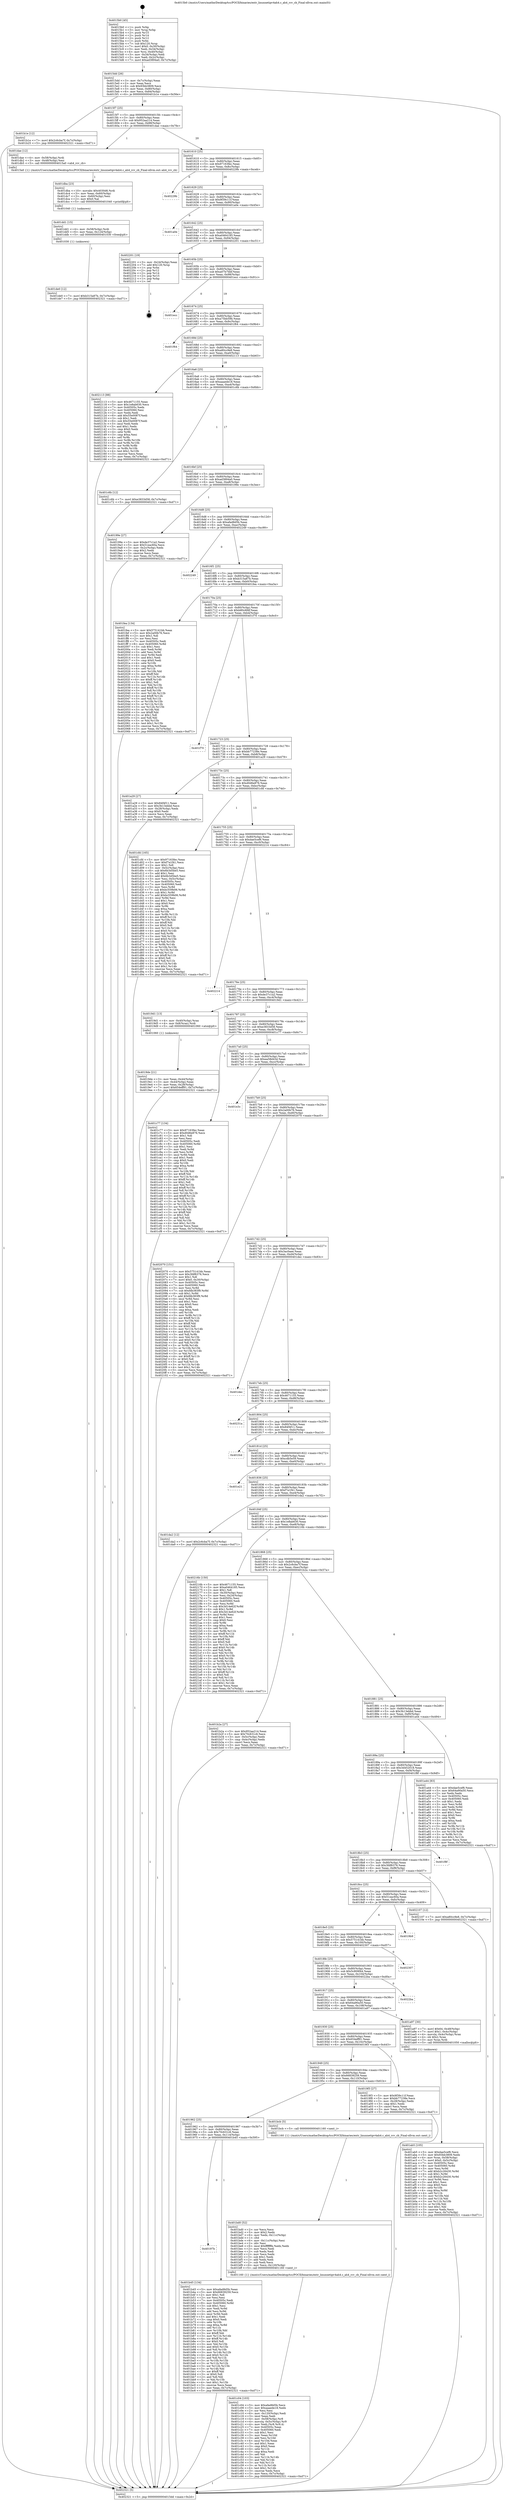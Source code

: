 digraph "0x4015b0" {
  label = "0x4015b0 (/mnt/c/Users/mathe/Desktop/tcc/POCII/binaries/extr_linuxnetipv4ah4.c_ah4_rcv_cb_Final-ollvm.out::main(0))"
  labelloc = "t"
  node[shape=record]

  Entry [label="",width=0.3,height=0.3,shape=circle,fillcolor=black,style=filled]
  "0x4015dd" [label="{
     0x4015dd [26]\l
     | [instrs]\l
     &nbsp;&nbsp;0x4015dd \<+3\>: mov -0x7c(%rbp),%eax\l
     &nbsp;&nbsp;0x4015e0 \<+2\>: mov %eax,%ecx\l
     &nbsp;&nbsp;0x4015e2 \<+6\>: sub $0x93bb3809,%ecx\l
     &nbsp;&nbsp;0x4015e8 \<+3\>: mov %eax,-0x80(%rbp)\l
     &nbsp;&nbsp;0x4015eb \<+6\>: mov %ecx,-0x84(%rbp)\l
     &nbsp;&nbsp;0x4015f1 \<+6\>: je 0000000000401b1e \<main+0x56e\>\l
  }"]
  "0x401b1e" [label="{
     0x401b1e [12]\l
     | [instrs]\l
     &nbsp;&nbsp;0x401b1e \<+7\>: movl $0x2c6cba7f,-0x7c(%rbp)\l
     &nbsp;&nbsp;0x401b25 \<+5\>: jmp 0000000000402321 \<main+0xd71\>\l
  }"]
  "0x4015f7" [label="{
     0x4015f7 [25]\l
     | [instrs]\l
     &nbsp;&nbsp;0x4015f7 \<+5\>: jmp 00000000004015fc \<main+0x4c\>\l
     &nbsp;&nbsp;0x4015fc \<+3\>: mov -0x80(%rbp),%eax\l
     &nbsp;&nbsp;0x4015ff \<+5\>: sub $0x952aa214,%eax\l
     &nbsp;&nbsp;0x401604 \<+6\>: mov %eax,-0x88(%rbp)\l
     &nbsp;&nbsp;0x40160a \<+6\>: je 0000000000401dae \<main+0x7fe\>\l
  }"]
  Exit [label="",width=0.3,height=0.3,shape=circle,fillcolor=black,style=filled,peripheries=2]
  "0x401dae" [label="{
     0x401dae [12]\l
     | [instrs]\l
     &nbsp;&nbsp;0x401dae \<+4\>: mov -0x58(%rbp),%rdi\l
     &nbsp;&nbsp;0x401db2 \<+3\>: mov -0x48(%rbp),%esi\l
     &nbsp;&nbsp;0x401db5 \<+5\>: call 00000000004015a0 \<ah4_rcv_cb\>\l
     | [calls]\l
     &nbsp;&nbsp;0x4015a0 \{1\} (/mnt/c/Users/mathe/Desktop/tcc/POCII/binaries/extr_linuxnetipv4ah4.c_ah4_rcv_cb_Final-ollvm.out::ah4_rcv_cb)\l
  }"]
  "0x401610" [label="{
     0x401610 [25]\l
     | [instrs]\l
     &nbsp;&nbsp;0x401610 \<+5\>: jmp 0000000000401615 \<main+0x65\>\l
     &nbsp;&nbsp;0x401615 \<+3\>: mov -0x80(%rbp),%eax\l
     &nbsp;&nbsp;0x401618 \<+5\>: sub $0x97163fec,%eax\l
     &nbsp;&nbsp;0x40161d \<+6\>: mov %eax,-0x8c(%rbp)\l
     &nbsp;&nbsp;0x401623 \<+6\>: je 000000000040229b \<main+0xceb\>\l
  }"]
  "0x401de0" [label="{
     0x401de0 [12]\l
     | [instrs]\l
     &nbsp;&nbsp;0x401de0 \<+7\>: movl $0xb315a87b,-0x7c(%rbp)\l
     &nbsp;&nbsp;0x401de7 \<+5\>: jmp 0000000000402321 \<main+0xd71\>\l
  }"]
  "0x40229b" [label="{
     0x40229b\l
  }", style=dashed]
  "0x401629" [label="{
     0x401629 [25]\l
     | [instrs]\l
     &nbsp;&nbsp;0x401629 \<+5\>: jmp 000000000040162e \<main+0x7e\>\l
     &nbsp;&nbsp;0x40162e \<+3\>: mov -0x80(%rbp),%eax\l
     &nbsp;&nbsp;0x401631 \<+5\>: sub $0x9f39c11f,%eax\l
     &nbsp;&nbsp;0x401636 \<+6\>: mov %eax,-0x90(%rbp)\l
     &nbsp;&nbsp;0x40163c \<+6\>: je 0000000000401a0e \<main+0x45e\>\l
  }"]
  "0x401dd1" [label="{
     0x401dd1 [15]\l
     | [instrs]\l
     &nbsp;&nbsp;0x401dd1 \<+4\>: mov -0x58(%rbp),%rdi\l
     &nbsp;&nbsp;0x401dd5 \<+6\>: mov %eax,-0x124(%rbp)\l
     &nbsp;&nbsp;0x401ddb \<+5\>: call 0000000000401030 \<free@plt\>\l
     | [calls]\l
     &nbsp;&nbsp;0x401030 \{1\} (unknown)\l
  }"]
  "0x401a0e" [label="{
     0x401a0e\l
  }", style=dashed]
  "0x401642" [label="{
     0x401642 [25]\l
     | [instrs]\l
     &nbsp;&nbsp;0x401642 \<+5\>: jmp 0000000000401647 \<main+0x97\>\l
     &nbsp;&nbsp;0x401647 \<+3\>: mov -0x80(%rbp),%eax\l
     &nbsp;&nbsp;0x40164a \<+5\>: sub $0xa0464185,%eax\l
     &nbsp;&nbsp;0x40164f \<+6\>: mov %eax,-0x94(%rbp)\l
     &nbsp;&nbsp;0x401655 \<+6\>: je 0000000000402201 \<main+0xc51\>\l
  }"]
  "0x401dba" [label="{
     0x401dba [23]\l
     | [instrs]\l
     &nbsp;&nbsp;0x401dba \<+10\>: movabs $0x4030d6,%rdi\l
     &nbsp;&nbsp;0x401dc4 \<+3\>: mov %eax,-0x60(%rbp)\l
     &nbsp;&nbsp;0x401dc7 \<+3\>: mov -0x60(%rbp),%esi\l
     &nbsp;&nbsp;0x401dca \<+2\>: mov $0x0,%al\l
     &nbsp;&nbsp;0x401dcc \<+5\>: call 0000000000401040 \<printf@plt\>\l
     | [calls]\l
     &nbsp;&nbsp;0x401040 \{1\} (unknown)\l
  }"]
  "0x402201" [label="{
     0x402201 [19]\l
     | [instrs]\l
     &nbsp;&nbsp;0x402201 \<+3\>: mov -0x24(%rbp),%eax\l
     &nbsp;&nbsp;0x402204 \<+7\>: add $0x120,%rsp\l
     &nbsp;&nbsp;0x40220b \<+1\>: pop %rbx\l
     &nbsp;&nbsp;0x40220c \<+2\>: pop %r12\l
     &nbsp;&nbsp;0x40220e \<+2\>: pop %r14\l
     &nbsp;&nbsp;0x402210 \<+2\>: pop %r15\l
     &nbsp;&nbsp;0x402212 \<+1\>: pop %rbp\l
     &nbsp;&nbsp;0x402213 \<+1\>: ret\l
  }"]
  "0x40165b" [label="{
     0x40165b [25]\l
     | [instrs]\l
     &nbsp;&nbsp;0x40165b \<+5\>: jmp 0000000000401660 \<main+0xb0\>\l
     &nbsp;&nbsp;0x401660 \<+3\>: mov -0x80(%rbp),%eax\l
     &nbsp;&nbsp;0x401663 \<+5\>: sub $0xa07b7bbf,%eax\l
     &nbsp;&nbsp;0x401668 \<+6\>: mov %eax,-0x98(%rbp)\l
     &nbsp;&nbsp;0x40166e \<+6\>: je 0000000000401ecc \<main+0x91c\>\l
  }"]
  "0x401c04" [label="{
     0x401c04 [103]\l
     | [instrs]\l
     &nbsp;&nbsp;0x401c04 \<+5\>: mov $0xafad8d5b,%ecx\l
     &nbsp;&nbsp;0x401c09 \<+5\>: mov $0xaaaede18,%edx\l
     &nbsp;&nbsp;0x401c0e \<+2\>: xor %esi,%esi\l
     &nbsp;&nbsp;0x401c10 \<+6\>: mov -0x120(%rbp),%edi\l
     &nbsp;&nbsp;0x401c16 \<+3\>: imul %eax,%edi\l
     &nbsp;&nbsp;0x401c19 \<+4\>: mov -0x58(%rbp),%r8\l
     &nbsp;&nbsp;0x401c1d \<+4\>: movslq -0x5c(%rbp),%r9\l
     &nbsp;&nbsp;0x401c21 \<+4\>: mov %edi,(%r8,%r9,4)\l
     &nbsp;&nbsp;0x401c25 \<+7\>: mov 0x40505c,%eax\l
     &nbsp;&nbsp;0x401c2c \<+7\>: mov 0x405060,%edi\l
     &nbsp;&nbsp;0x401c33 \<+3\>: sub $0x1,%esi\l
     &nbsp;&nbsp;0x401c36 \<+3\>: mov %eax,%r10d\l
     &nbsp;&nbsp;0x401c39 \<+3\>: add %esi,%r10d\l
     &nbsp;&nbsp;0x401c3c \<+4\>: imul %r10d,%eax\l
     &nbsp;&nbsp;0x401c40 \<+3\>: and $0x1,%eax\l
     &nbsp;&nbsp;0x401c43 \<+3\>: cmp $0x0,%eax\l
     &nbsp;&nbsp;0x401c46 \<+4\>: sete %r11b\l
     &nbsp;&nbsp;0x401c4a \<+3\>: cmp $0xa,%edi\l
     &nbsp;&nbsp;0x401c4d \<+3\>: setl %bl\l
     &nbsp;&nbsp;0x401c50 \<+3\>: mov %r11b,%r14b\l
     &nbsp;&nbsp;0x401c53 \<+3\>: and %bl,%r14b\l
     &nbsp;&nbsp;0x401c56 \<+3\>: xor %bl,%r11b\l
     &nbsp;&nbsp;0x401c59 \<+3\>: or %r11b,%r14b\l
     &nbsp;&nbsp;0x401c5c \<+4\>: test $0x1,%r14b\l
     &nbsp;&nbsp;0x401c60 \<+3\>: cmovne %edx,%ecx\l
     &nbsp;&nbsp;0x401c63 \<+3\>: mov %ecx,-0x7c(%rbp)\l
     &nbsp;&nbsp;0x401c66 \<+5\>: jmp 0000000000402321 \<main+0xd71\>\l
  }"]
  "0x401ecc" [label="{
     0x401ecc\l
  }", style=dashed]
  "0x401674" [label="{
     0x401674 [25]\l
     | [instrs]\l
     &nbsp;&nbsp;0x401674 \<+5\>: jmp 0000000000401679 \<main+0xc9\>\l
     &nbsp;&nbsp;0x401679 \<+3\>: mov -0x80(%rbp),%eax\l
     &nbsp;&nbsp;0x40167c \<+5\>: sub $0xa75bb59b,%eax\l
     &nbsp;&nbsp;0x401681 \<+6\>: mov %eax,-0x9c(%rbp)\l
     &nbsp;&nbsp;0x401687 \<+6\>: je 0000000000401f64 \<main+0x9b4\>\l
  }"]
  "0x401bd0" [label="{
     0x401bd0 [52]\l
     | [instrs]\l
     &nbsp;&nbsp;0x401bd0 \<+2\>: xor %ecx,%ecx\l
     &nbsp;&nbsp;0x401bd2 \<+5\>: mov $0x2,%edx\l
     &nbsp;&nbsp;0x401bd7 \<+6\>: mov %edx,-0x11c(%rbp)\l
     &nbsp;&nbsp;0x401bdd \<+1\>: cltd\l
     &nbsp;&nbsp;0x401bde \<+6\>: mov -0x11c(%rbp),%esi\l
     &nbsp;&nbsp;0x401be4 \<+2\>: idiv %esi\l
     &nbsp;&nbsp;0x401be6 \<+6\>: imul $0xfffffffe,%edx,%edx\l
     &nbsp;&nbsp;0x401bec \<+2\>: mov %ecx,%edi\l
     &nbsp;&nbsp;0x401bee \<+2\>: sub %edx,%edi\l
     &nbsp;&nbsp;0x401bf0 \<+2\>: mov %ecx,%edx\l
     &nbsp;&nbsp;0x401bf2 \<+3\>: sub $0x1,%edx\l
     &nbsp;&nbsp;0x401bf5 \<+2\>: add %edx,%edi\l
     &nbsp;&nbsp;0x401bf7 \<+2\>: sub %edi,%ecx\l
     &nbsp;&nbsp;0x401bf9 \<+6\>: mov %ecx,-0x120(%rbp)\l
     &nbsp;&nbsp;0x401bff \<+5\>: call 0000000000401160 \<next_i\>\l
     | [calls]\l
     &nbsp;&nbsp;0x401160 \{1\} (/mnt/c/Users/mathe/Desktop/tcc/POCII/binaries/extr_linuxnetipv4ah4.c_ah4_rcv_cb_Final-ollvm.out::next_i)\l
  }"]
  "0x401f64" [label="{
     0x401f64\l
  }", style=dashed]
  "0x40168d" [label="{
     0x40168d [25]\l
     | [instrs]\l
     &nbsp;&nbsp;0x40168d \<+5\>: jmp 0000000000401692 \<main+0xe2\>\l
     &nbsp;&nbsp;0x401692 \<+3\>: mov -0x80(%rbp),%eax\l
     &nbsp;&nbsp;0x401695 \<+5\>: sub $0xa80cc9e8,%eax\l
     &nbsp;&nbsp;0x40169a \<+6\>: mov %eax,-0xa0(%rbp)\l
     &nbsp;&nbsp;0x4016a0 \<+6\>: je 0000000000402113 \<main+0xb63\>\l
  }"]
  "0x40197b" [label="{
     0x40197b\l
  }", style=dashed]
  "0x402113" [label="{
     0x402113 [88]\l
     | [instrs]\l
     &nbsp;&nbsp;0x402113 \<+5\>: mov $0x4671155,%eax\l
     &nbsp;&nbsp;0x402118 \<+5\>: mov $0x1e8ab630,%ecx\l
     &nbsp;&nbsp;0x40211d \<+7\>: mov 0x40505c,%edx\l
     &nbsp;&nbsp;0x402124 \<+7\>: mov 0x405060,%esi\l
     &nbsp;&nbsp;0x40212b \<+2\>: mov %edx,%edi\l
     &nbsp;&nbsp;0x40212d \<+6\>: add $0x55e0087f,%edi\l
     &nbsp;&nbsp;0x402133 \<+3\>: sub $0x1,%edi\l
     &nbsp;&nbsp;0x402136 \<+6\>: sub $0x55e0087f,%edi\l
     &nbsp;&nbsp;0x40213c \<+3\>: imul %edi,%edx\l
     &nbsp;&nbsp;0x40213f \<+3\>: and $0x1,%edx\l
     &nbsp;&nbsp;0x402142 \<+3\>: cmp $0x0,%edx\l
     &nbsp;&nbsp;0x402145 \<+4\>: sete %r8b\l
     &nbsp;&nbsp;0x402149 \<+3\>: cmp $0xa,%esi\l
     &nbsp;&nbsp;0x40214c \<+4\>: setl %r9b\l
     &nbsp;&nbsp;0x402150 \<+3\>: mov %r8b,%r10b\l
     &nbsp;&nbsp;0x402153 \<+3\>: and %r9b,%r10b\l
     &nbsp;&nbsp;0x402156 \<+3\>: xor %r9b,%r8b\l
     &nbsp;&nbsp;0x402159 \<+3\>: or %r8b,%r10b\l
     &nbsp;&nbsp;0x40215c \<+4\>: test $0x1,%r10b\l
     &nbsp;&nbsp;0x402160 \<+3\>: cmovne %ecx,%eax\l
     &nbsp;&nbsp;0x402163 \<+3\>: mov %eax,-0x7c(%rbp)\l
     &nbsp;&nbsp;0x402166 \<+5\>: jmp 0000000000402321 \<main+0xd71\>\l
  }"]
  "0x4016a6" [label="{
     0x4016a6 [25]\l
     | [instrs]\l
     &nbsp;&nbsp;0x4016a6 \<+5\>: jmp 00000000004016ab \<main+0xfb\>\l
     &nbsp;&nbsp;0x4016ab \<+3\>: mov -0x80(%rbp),%eax\l
     &nbsp;&nbsp;0x4016ae \<+5\>: sub $0xaaaede18,%eax\l
     &nbsp;&nbsp;0x4016b3 \<+6\>: mov %eax,-0xa4(%rbp)\l
     &nbsp;&nbsp;0x4016b9 \<+6\>: je 0000000000401c6b \<main+0x6bb\>\l
  }"]
  "0x401b45" [label="{
     0x401b45 [134]\l
     | [instrs]\l
     &nbsp;&nbsp;0x401b45 \<+5\>: mov $0xafad8d5b,%eax\l
     &nbsp;&nbsp;0x401b4a \<+5\>: mov $0x66839259,%ecx\l
     &nbsp;&nbsp;0x401b4f \<+2\>: mov $0x1,%dl\l
     &nbsp;&nbsp;0x401b51 \<+2\>: xor %esi,%esi\l
     &nbsp;&nbsp;0x401b53 \<+7\>: mov 0x40505c,%edi\l
     &nbsp;&nbsp;0x401b5a \<+8\>: mov 0x405060,%r8d\l
     &nbsp;&nbsp;0x401b62 \<+3\>: sub $0x1,%esi\l
     &nbsp;&nbsp;0x401b65 \<+3\>: mov %edi,%r9d\l
     &nbsp;&nbsp;0x401b68 \<+3\>: add %esi,%r9d\l
     &nbsp;&nbsp;0x401b6b \<+4\>: imul %r9d,%edi\l
     &nbsp;&nbsp;0x401b6f \<+3\>: and $0x1,%edi\l
     &nbsp;&nbsp;0x401b72 \<+3\>: cmp $0x0,%edi\l
     &nbsp;&nbsp;0x401b75 \<+4\>: sete %r10b\l
     &nbsp;&nbsp;0x401b79 \<+4\>: cmp $0xa,%r8d\l
     &nbsp;&nbsp;0x401b7d \<+4\>: setl %r11b\l
     &nbsp;&nbsp;0x401b81 \<+3\>: mov %r10b,%bl\l
     &nbsp;&nbsp;0x401b84 \<+3\>: xor $0xff,%bl\l
     &nbsp;&nbsp;0x401b87 \<+3\>: mov %r11b,%r14b\l
     &nbsp;&nbsp;0x401b8a \<+4\>: xor $0xff,%r14b\l
     &nbsp;&nbsp;0x401b8e \<+3\>: xor $0x0,%dl\l
     &nbsp;&nbsp;0x401b91 \<+3\>: mov %bl,%r15b\l
     &nbsp;&nbsp;0x401b94 \<+4\>: and $0x0,%r15b\l
     &nbsp;&nbsp;0x401b98 \<+3\>: and %dl,%r10b\l
     &nbsp;&nbsp;0x401b9b \<+3\>: mov %r14b,%r12b\l
     &nbsp;&nbsp;0x401b9e \<+4\>: and $0x0,%r12b\l
     &nbsp;&nbsp;0x401ba2 \<+3\>: and %dl,%r11b\l
     &nbsp;&nbsp;0x401ba5 \<+3\>: or %r10b,%r15b\l
     &nbsp;&nbsp;0x401ba8 \<+3\>: or %r11b,%r12b\l
     &nbsp;&nbsp;0x401bab \<+3\>: xor %r12b,%r15b\l
     &nbsp;&nbsp;0x401bae \<+3\>: or %r14b,%bl\l
     &nbsp;&nbsp;0x401bb1 \<+3\>: xor $0xff,%bl\l
     &nbsp;&nbsp;0x401bb4 \<+3\>: or $0x0,%dl\l
     &nbsp;&nbsp;0x401bb7 \<+2\>: and %dl,%bl\l
     &nbsp;&nbsp;0x401bb9 \<+3\>: or %bl,%r15b\l
     &nbsp;&nbsp;0x401bbc \<+4\>: test $0x1,%r15b\l
     &nbsp;&nbsp;0x401bc0 \<+3\>: cmovne %ecx,%eax\l
     &nbsp;&nbsp;0x401bc3 \<+3\>: mov %eax,-0x7c(%rbp)\l
     &nbsp;&nbsp;0x401bc6 \<+5\>: jmp 0000000000402321 \<main+0xd71\>\l
  }"]
  "0x401c6b" [label="{
     0x401c6b [12]\l
     | [instrs]\l
     &nbsp;&nbsp;0x401c6b \<+7\>: movl $0xe3833d58,-0x7c(%rbp)\l
     &nbsp;&nbsp;0x401c72 \<+5\>: jmp 0000000000402321 \<main+0xd71\>\l
  }"]
  "0x4016bf" [label="{
     0x4016bf [25]\l
     | [instrs]\l
     &nbsp;&nbsp;0x4016bf \<+5\>: jmp 00000000004016c4 \<main+0x114\>\l
     &nbsp;&nbsp;0x4016c4 \<+3\>: mov -0x80(%rbp),%eax\l
     &nbsp;&nbsp;0x4016c7 \<+5\>: sub $0xad3894a0,%eax\l
     &nbsp;&nbsp;0x4016cc \<+6\>: mov %eax,-0xa8(%rbp)\l
     &nbsp;&nbsp;0x4016d2 \<+6\>: je 000000000040199e \<main+0x3ee\>\l
  }"]
  "0x401962" [label="{
     0x401962 [25]\l
     | [instrs]\l
     &nbsp;&nbsp;0x401962 \<+5\>: jmp 0000000000401967 \<main+0x3b7\>\l
     &nbsp;&nbsp;0x401967 \<+3\>: mov -0x80(%rbp),%eax\l
     &nbsp;&nbsp;0x40196a \<+5\>: sub $0x70c631c6,%eax\l
     &nbsp;&nbsp;0x40196f \<+6\>: mov %eax,-0x114(%rbp)\l
     &nbsp;&nbsp;0x401975 \<+6\>: je 0000000000401b45 \<main+0x595\>\l
  }"]
  "0x40199e" [label="{
     0x40199e [27]\l
     | [instrs]\l
     &nbsp;&nbsp;0x40199e \<+5\>: mov $0xde37c1a2,%eax\l
     &nbsp;&nbsp;0x4019a3 \<+5\>: mov $0x51eac60a,%ecx\l
     &nbsp;&nbsp;0x4019a8 \<+3\>: mov -0x2c(%rbp),%edx\l
     &nbsp;&nbsp;0x4019ab \<+3\>: cmp $0x2,%edx\l
     &nbsp;&nbsp;0x4019ae \<+3\>: cmovne %ecx,%eax\l
     &nbsp;&nbsp;0x4019b1 \<+3\>: mov %eax,-0x7c(%rbp)\l
     &nbsp;&nbsp;0x4019b4 \<+5\>: jmp 0000000000402321 \<main+0xd71\>\l
  }"]
  "0x4016d8" [label="{
     0x4016d8 [25]\l
     | [instrs]\l
     &nbsp;&nbsp;0x4016d8 \<+5\>: jmp 00000000004016dd \<main+0x12d\>\l
     &nbsp;&nbsp;0x4016dd \<+3\>: mov -0x80(%rbp),%eax\l
     &nbsp;&nbsp;0x4016e0 \<+5\>: sub $0xafad8d5b,%eax\l
     &nbsp;&nbsp;0x4016e5 \<+6\>: mov %eax,-0xac(%rbp)\l
     &nbsp;&nbsp;0x4016eb \<+6\>: je 0000000000402249 \<main+0xc99\>\l
  }"]
  "0x402321" [label="{
     0x402321 [5]\l
     | [instrs]\l
     &nbsp;&nbsp;0x402321 \<+5\>: jmp 00000000004015dd \<main+0x2d\>\l
  }"]
  "0x4015b0" [label="{
     0x4015b0 [45]\l
     | [instrs]\l
     &nbsp;&nbsp;0x4015b0 \<+1\>: push %rbp\l
     &nbsp;&nbsp;0x4015b1 \<+3\>: mov %rsp,%rbp\l
     &nbsp;&nbsp;0x4015b4 \<+2\>: push %r15\l
     &nbsp;&nbsp;0x4015b6 \<+2\>: push %r14\l
     &nbsp;&nbsp;0x4015b8 \<+2\>: push %r12\l
     &nbsp;&nbsp;0x4015ba \<+1\>: push %rbx\l
     &nbsp;&nbsp;0x4015bb \<+7\>: sub $0x120,%rsp\l
     &nbsp;&nbsp;0x4015c2 \<+7\>: movl $0x0,-0x30(%rbp)\l
     &nbsp;&nbsp;0x4015c9 \<+3\>: mov %edi,-0x34(%rbp)\l
     &nbsp;&nbsp;0x4015cc \<+4\>: mov %rsi,-0x40(%rbp)\l
     &nbsp;&nbsp;0x4015d0 \<+3\>: mov -0x34(%rbp),%edi\l
     &nbsp;&nbsp;0x4015d3 \<+3\>: mov %edi,-0x2c(%rbp)\l
     &nbsp;&nbsp;0x4015d6 \<+7\>: movl $0xad3894a0,-0x7c(%rbp)\l
  }"]
  "0x401bcb" [label="{
     0x401bcb [5]\l
     | [instrs]\l
     &nbsp;&nbsp;0x401bcb \<+5\>: call 0000000000401160 \<next_i\>\l
     | [calls]\l
     &nbsp;&nbsp;0x401160 \{1\} (/mnt/c/Users/mathe/Desktop/tcc/POCII/binaries/extr_linuxnetipv4ah4.c_ah4_rcv_cb_Final-ollvm.out::next_i)\l
  }"]
  "0x402249" [label="{
     0x402249\l
  }", style=dashed]
  "0x4016f1" [label="{
     0x4016f1 [25]\l
     | [instrs]\l
     &nbsp;&nbsp;0x4016f1 \<+5\>: jmp 00000000004016f6 \<main+0x146\>\l
     &nbsp;&nbsp;0x4016f6 \<+3\>: mov -0x80(%rbp),%eax\l
     &nbsp;&nbsp;0x4016f9 \<+5\>: sub $0xb315a87b,%eax\l
     &nbsp;&nbsp;0x4016fe \<+6\>: mov %eax,-0xb0(%rbp)\l
     &nbsp;&nbsp;0x401704 \<+6\>: je 0000000000401fea \<main+0xa3a\>\l
  }"]
  "0x401ab5" [label="{
     0x401ab5 [105]\l
     | [instrs]\l
     &nbsp;&nbsp;0x401ab5 \<+5\>: mov $0xdae5cef6,%ecx\l
     &nbsp;&nbsp;0x401aba \<+5\>: mov $0x93bb3809,%edx\l
     &nbsp;&nbsp;0x401abf \<+4\>: mov %rax,-0x58(%rbp)\l
     &nbsp;&nbsp;0x401ac3 \<+7\>: movl $0x0,-0x5c(%rbp)\l
     &nbsp;&nbsp;0x401aca \<+7\>: mov 0x40505c,%esi\l
     &nbsp;&nbsp;0x401ad1 \<+8\>: mov 0x405060,%r8d\l
     &nbsp;&nbsp;0x401ad9 \<+3\>: mov %esi,%r9d\l
     &nbsp;&nbsp;0x401adc \<+7\>: add $0xb2c26430,%r9d\l
     &nbsp;&nbsp;0x401ae3 \<+4\>: sub $0x1,%r9d\l
     &nbsp;&nbsp;0x401ae7 \<+7\>: sub $0xb2c26430,%r9d\l
     &nbsp;&nbsp;0x401aee \<+4\>: imul %r9d,%esi\l
     &nbsp;&nbsp;0x401af2 \<+3\>: and $0x1,%esi\l
     &nbsp;&nbsp;0x401af5 \<+3\>: cmp $0x0,%esi\l
     &nbsp;&nbsp;0x401af8 \<+4\>: sete %r10b\l
     &nbsp;&nbsp;0x401afc \<+4\>: cmp $0xa,%r8d\l
     &nbsp;&nbsp;0x401b00 \<+4\>: setl %r11b\l
     &nbsp;&nbsp;0x401b04 \<+3\>: mov %r10b,%bl\l
     &nbsp;&nbsp;0x401b07 \<+3\>: and %r11b,%bl\l
     &nbsp;&nbsp;0x401b0a \<+3\>: xor %r11b,%r10b\l
     &nbsp;&nbsp;0x401b0d \<+3\>: or %r10b,%bl\l
     &nbsp;&nbsp;0x401b10 \<+3\>: test $0x1,%bl\l
     &nbsp;&nbsp;0x401b13 \<+3\>: cmovne %edx,%ecx\l
     &nbsp;&nbsp;0x401b16 \<+3\>: mov %ecx,-0x7c(%rbp)\l
     &nbsp;&nbsp;0x401b19 \<+5\>: jmp 0000000000402321 \<main+0xd71\>\l
  }"]
  "0x401fea" [label="{
     0x401fea [134]\l
     | [instrs]\l
     &nbsp;&nbsp;0x401fea \<+5\>: mov $0x575141bb,%eax\l
     &nbsp;&nbsp;0x401fef \<+5\>: mov $0x2a00b76,%ecx\l
     &nbsp;&nbsp;0x401ff4 \<+2\>: mov $0x1,%dl\l
     &nbsp;&nbsp;0x401ff6 \<+2\>: xor %esi,%esi\l
     &nbsp;&nbsp;0x401ff8 \<+7\>: mov 0x40505c,%edi\l
     &nbsp;&nbsp;0x401fff \<+8\>: mov 0x405060,%r8d\l
     &nbsp;&nbsp;0x402007 \<+3\>: sub $0x1,%esi\l
     &nbsp;&nbsp;0x40200a \<+3\>: mov %edi,%r9d\l
     &nbsp;&nbsp;0x40200d \<+3\>: add %esi,%r9d\l
     &nbsp;&nbsp;0x402010 \<+4\>: imul %r9d,%edi\l
     &nbsp;&nbsp;0x402014 \<+3\>: and $0x1,%edi\l
     &nbsp;&nbsp;0x402017 \<+3\>: cmp $0x0,%edi\l
     &nbsp;&nbsp;0x40201a \<+4\>: sete %r10b\l
     &nbsp;&nbsp;0x40201e \<+4\>: cmp $0xa,%r8d\l
     &nbsp;&nbsp;0x402022 \<+4\>: setl %r11b\l
     &nbsp;&nbsp;0x402026 \<+3\>: mov %r10b,%bl\l
     &nbsp;&nbsp;0x402029 \<+3\>: xor $0xff,%bl\l
     &nbsp;&nbsp;0x40202c \<+3\>: mov %r11b,%r14b\l
     &nbsp;&nbsp;0x40202f \<+4\>: xor $0xff,%r14b\l
     &nbsp;&nbsp;0x402033 \<+3\>: xor $0x1,%dl\l
     &nbsp;&nbsp;0x402036 \<+3\>: mov %bl,%r15b\l
     &nbsp;&nbsp;0x402039 \<+4\>: and $0xff,%r15b\l
     &nbsp;&nbsp;0x40203d \<+3\>: and %dl,%r10b\l
     &nbsp;&nbsp;0x402040 \<+3\>: mov %r14b,%r12b\l
     &nbsp;&nbsp;0x402043 \<+4\>: and $0xff,%r12b\l
     &nbsp;&nbsp;0x402047 \<+3\>: and %dl,%r11b\l
     &nbsp;&nbsp;0x40204a \<+3\>: or %r10b,%r15b\l
     &nbsp;&nbsp;0x40204d \<+3\>: or %r11b,%r12b\l
     &nbsp;&nbsp;0x402050 \<+3\>: xor %r12b,%r15b\l
     &nbsp;&nbsp;0x402053 \<+3\>: or %r14b,%bl\l
     &nbsp;&nbsp;0x402056 \<+3\>: xor $0xff,%bl\l
     &nbsp;&nbsp;0x402059 \<+3\>: or $0x1,%dl\l
     &nbsp;&nbsp;0x40205c \<+2\>: and %dl,%bl\l
     &nbsp;&nbsp;0x40205e \<+3\>: or %bl,%r15b\l
     &nbsp;&nbsp;0x402061 \<+4\>: test $0x1,%r15b\l
     &nbsp;&nbsp;0x402065 \<+3\>: cmovne %ecx,%eax\l
     &nbsp;&nbsp;0x402068 \<+3\>: mov %eax,-0x7c(%rbp)\l
     &nbsp;&nbsp;0x40206b \<+5\>: jmp 0000000000402321 \<main+0xd71\>\l
  }"]
  "0x40170a" [label="{
     0x40170a [25]\l
     | [instrs]\l
     &nbsp;&nbsp;0x40170a \<+5\>: jmp 000000000040170f \<main+0x15f\>\l
     &nbsp;&nbsp;0x40170f \<+3\>: mov -0x80(%rbp),%eax\l
     &nbsp;&nbsp;0x401712 \<+5\>: sub $0xb80c6fdf,%eax\l
     &nbsp;&nbsp;0x401717 \<+6\>: mov %eax,-0xb4(%rbp)\l
     &nbsp;&nbsp;0x40171d \<+6\>: je 0000000000401f70 \<main+0x9c0\>\l
  }"]
  "0x401949" [label="{
     0x401949 [25]\l
     | [instrs]\l
     &nbsp;&nbsp;0x401949 \<+5\>: jmp 000000000040194e \<main+0x39e\>\l
     &nbsp;&nbsp;0x40194e \<+3\>: mov -0x80(%rbp),%eax\l
     &nbsp;&nbsp;0x401951 \<+5\>: sub $0x66839259,%eax\l
     &nbsp;&nbsp;0x401956 \<+6\>: mov %eax,-0x110(%rbp)\l
     &nbsp;&nbsp;0x40195c \<+6\>: je 0000000000401bcb \<main+0x61b\>\l
  }"]
  "0x401f70" [label="{
     0x401f70\l
  }", style=dashed]
  "0x401723" [label="{
     0x401723 [25]\l
     | [instrs]\l
     &nbsp;&nbsp;0x401723 \<+5\>: jmp 0000000000401728 \<main+0x178\>\l
     &nbsp;&nbsp;0x401728 \<+3\>: mov -0x80(%rbp),%eax\l
     &nbsp;&nbsp;0x40172b \<+5\>: sub $0xbb77238e,%eax\l
     &nbsp;&nbsp;0x401730 \<+6\>: mov %eax,-0xb8(%rbp)\l
     &nbsp;&nbsp;0x401736 \<+6\>: je 0000000000401a29 \<main+0x479\>\l
  }"]
  "0x4019f3" [label="{
     0x4019f3 [27]\l
     | [instrs]\l
     &nbsp;&nbsp;0x4019f3 \<+5\>: mov $0x9f39c11f,%eax\l
     &nbsp;&nbsp;0x4019f8 \<+5\>: mov $0xbb77238e,%ecx\l
     &nbsp;&nbsp;0x4019fd \<+3\>: mov -0x28(%rbp),%edx\l
     &nbsp;&nbsp;0x401a00 \<+3\>: cmp $0x1,%edx\l
     &nbsp;&nbsp;0x401a03 \<+3\>: cmovl %ecx,%eax\l
     &nbsp;&nbsp;0x401a06 \<+3\>: mov %eax,-0x7c(%rbp)\l
     &nbsp;&nbsp;0x401a09 \<+5\>: jmp 0000000000402321 \<main+0xd71\>\l
  }"]
  "0x401a29" [label="{
     0x401a29 [27]\l
     | [instrs]\l
     &nbsp;&nbsp;0x401a29 \<+5\>: mov $0x84f4f11,%eax\l
     &nbsp;&nbsp;0x401a2e \<+5\>: mov $0x3b13ebbd,%ecx\l
     &nbsp;&nbsp;0x401a33 \<+3\>: mov -0x28(%rbp),%edx\l
     &nbsp;&nbsp;0x401a36 \<+3\>: cmp $0x0,%edx\l
     &nbsp;&nbsp;0x401a39 \<+3\>: cmove %ecx,%eax\l
     &nbsp;&nbsp;0x401a3c \<+3\>: mov %eax,-0x7c(%rbp)\l
     &nbsp;&nbsp;0x401a3f \<+5\>: jmp 0000000000402321 \<main+0xd71\>\l
  }"]
  "0x40173c" [label="{
     0x40173c [25]\l
     | [instrs]\l
     &nbsp;&nbsp;0x40173c \<+5\>: jmp 0000000000401741 \<main+0x191\>\l
     &nbsp;&nbsp;0x401741 \<+3\>: mov -0x80(%rbp),%eax\l
     &nbsp;&nbsp;0x401744 \<+5\>: sub $0xd0d6e876,%eax\l
     &nbsp;&nbsp;0x401749 \<+6\>: mov %eax,-0xbc(%rbp)\l
     &nbsp;&nbsp;0x40174f \<+6\>: je 0000000000401cfd \<main+0x74d\>\l
  }"]
  "0x401930" [label="{
     0x401930 [25]\l
     | [instrs]\l
     &nbsp;&nbsp;0x401930 \<+5\>: jmp 0000000000401935 \<main+0x385\>\l
     &nbsp;&nbsp;0x401935 \<+3\>: mov -0x80(%rbp),%eax\l
     &nbsp;&nbsp;0x401938 \<+5\>: sub $0x654eff91,%eax\l
     &nbsp;&nbsp;0x40193d \<+6\>: mov %eax,-0x10c(%rbp)\l
     &nbsp;&nbsp;0x401943 \<+6\>: je 00000000004019f3 \<main+0x443\>\l
  }"]
  "0x401cfd" [label="{
     0x401cfd [165]\l
     | [instrs]\l
     &nbsp;&nbsp;0x401cfd \<+5\>: mov $0x97163fec,%eax\l
     &nbsp;&nbsp;0x401d02 \<+5\>: mov $0xf7a1f41,%ecx\l
     &nbsp;&nbsp;0x401d07 \<+2\>: mov $0x1,%dl\l
     &nbsp;&nbsp;0x401d09 \<+3\>: mov -0x5c(%rbp),%esi\l
     &nbsp;&nbsp;0x401d0c \<+6\>: sub $0x6b3d5be5,%esi\l
     &nbsp;&nbsp;0x401d12 \<+3\>: add $0x1,%esi\l
     &nbsp;&nbsp;0x401d15 \<+6\>: add $0x6b3d5be5,%esi\l
     &nbsp;&nbsp;0x401d1b \<+3\>: mov %esi,-0x5c(%rbp)\l
     &nbsp;&nbsp;0x401d1e \<+7\>: mov 0x40505c,%esi\l
     &nbsp;&nbsp;0x401d25 \<+7\>: mov 0x405060,%edi\l
     &nbsp;&nbsp;0x401d2c \<+3\>: mov %esi,%r8d\l
     &nbsp;&nbsp;0x401d2f \<+7\>: sub $0xbc559b06,%r8d\l
     &nbsp;&nbsp;0x401d36 \<+4\>: sub $0x1,%r8d\l
     &nbsp;&nbsp;0x401d3a \<+7\>: add $0xbc559b06,%r8d\l
     &nbsp;&nbsp;0x401d41 \<+4\>: imul %r8d,%esi\l
     &nbsp;&nbsp;0x401d45 \<+3\>: and $0x1,%esi\l
     &nbsp;&nbsp;0x401d48 \<+3\>: cmp $0x0,%esi\l
     &nbsp;&nbsp;0x401d4b \<+4\>: sete %r9b\l
     &nbsp;&nbsp;0x401d4f \<+3\>: cmp $0xa,%edi\l
     &nbsp;&nbsp;0x401d52 \<+4\>: setl %r10b\l
     &nbsp;&nbsp;0x401d56 \<+3\>: mov %r9b,%r11b\l
     &nbsp;&nbsp;0x401d59 \<+4\>: xor $0xff,%r11b\l
     &nbsp;&nbsp;0x401d5d \<+3\>: mov %r10b,%bl\l
     &nbsp;&nbsp;0x401d60 \<+3\>: xor $0xff,%bl\l
     &nbsp;&nbsp;0x401d63 \<+3\>: xor $0x0,%dl\l
     &nbsp;&nbsp;0x401d66 \<+3\>: mov %r11b,%r14b\l
     &nbsp;&nbsp;0x401d69 \<+4\>: and $0x0,%r14b\l
     &nbsp;&nbsp;0x401d6d \<+3\>: and %dl,%r9b\l
     &nbsp;&nbsp;0x401d70 \<+3\>: mov %bl,%r15b\l
     &nbsp;&nbsp;0x401d73 \<+4\>: and $0x0,%r15b\l
     &nbsp;&nbsp;0x401d77 \<+3\>: and %dl,%r10b\l
     &nbsp;&nbsp;0x401d7a \<+3\>: or %r9b,%r14b\l
     &nbsp;&nbsp;0x401d7d \<+3\>: or %r10b,%r15b\l
     &nbsp;&nbsp;0x401d80 \<+3\>: xor %r15b,%r14b\l
     &nbsp;&nbsp;0x401d83 \<+3\>: or %bl,%r11b\l
     &nbsp;&nbsp;0x401d86 \<+4\>: xor $0xff,%r11b\l
     &nbsp;&nbsp;0x401d8a \<+3\>: or $0x0,%dl\l
     &nbsp;&nbsp;0x401d8d \<+3\>: and %dl,%r11b\l
     &nbsp;&nbsp;0x401d90 \<+3\>: or %r11b,%r14b\l
     &nbsp;&nbsp;0x401d93 \<+4\>: test $0x1,%r14b\l
     &nbsp;&nbsp;0x401d97 \<+3\>: cmovne %ecx,%eax\l
     &nbsp;&nbsp;0x401d9a \<+3\>: mov %eax,-0x7c(%rbp)\l
     &nbsp;&nbsp;0x401d9d \<+5\>: jmp 0000000000402321 \<main+0xd71\>\l
  }"]
  "0x401755" [label="{
     0x401755 [25]\l
     | [instrs]\l
     &nbsp;&nbsp;0x401755 \<+5\>: jmp 000000000040175a \<main+0x1aa\>\l
     &nbsp;&nbsp;0x40175a \<+3\>: mov -0x80(%rbp),%eax\l
     &nbsp;&nbsp;0x40175d \<+5\>: sub $0xdae5cef6,%eax\l
     &nbsp;&nbsp;0x401762 \<+6\>: mov %eax,-0xc0(%rbp)\l
     &nbsp;&nbsp;0x401768 \<+6\>: je 0000000000402214 \<main+0xc64\>\l
  }"]
  "0x401a97" [label="{
     0x401a97 [30]\l
     | [instrs]\l
     &nbsp;&nbsp;0x401a97 \<+7\>: movl $0x64,-0x48(%rbp)\l
     &nbsp;&nbsp;0x401a9e \<+7\>: movl $0x1,-0x4c(%rbp)\l
     &nbsp;&nbsp;0x401aa5 \<+4\>: movslq -0x4c(%rbp),%rax\l
     &nbsp;&nbsp;0x401aa9 \<+4\>: shl $0x2,%rax\l
     &nbsp;&nbsp;0x401aad \<+3\>: mov %rax,%rdi\l
     &nbsp;&nbsp;0x401ab0 \<+5\>: call 0000000000401050 \<malloc@plt\>\l
     | [calls]\l
     &nbsp;&nbsp;0x401050 \{1\} (unknown)\l
  }"]
  "0x402214" [label="{
     0x402214\l
  }", style=dashed]
  "0x40176e" [label="{
     0x40176e [25]\l
     | [instrs]\l
     &nbsp;&nbsp;0x40176e \<+5\>: jmp 0000000000401773 \<main+0x1c3\>\l
     &nbsp;&nbsp;0x401773 \<+3\>: mov -0x80(%rbp),%eax\l
     &nbsp;&nbsp;0x401776 \<+5\>: sub $0xde37c1a2,%eax\l
     &nbsp;&nbsp;0x40177b \<+6\>: mov %eax,-0xc4(%rbp)\l
     &nbsp;&nbsp;0x401781 \<+6\>: je 00000000004019d1 \<main+0x421\>\l
  }"]
  "0x401917" [label="{
     0x401917 [25]\l
     | [instrs]\l
     &nbsp;&nbsp;0x401917 \<+5\>: jmp 000000000040191c \<main+0x36c\>\l
     &nbsp;&nbsp;0x40191c \<+3\>: mov -0x80(%rbp),%eax\l
     &nbsp;&nbsp;0x40191f \<+5\>: sub $0x64a90a50,%eax\l
     &nbsp;&nbsp;0x401924 \<+6\>: mov %eax,-0x108(%rbp)\l
     &nbsp;&nbsp;0x40192a \<+6\>: je 0000000000401a97 \<main+0x4e7\>\l
  }"]
  "0x4019d1" [label="{
     0x4019d1 [13]\l
     | [instrs]\l
     &nbsp;&nbsp;0x4019d1 \<+4\>: mov -0x40(%rbp),%rax\l
     &nbsp;&nbsp;0x4019d5 \<+4\>: mov 0x8(%rax),%rdi\l
     &nbsp;&nbsp;0x4019d9 \<+5\>: call 0000000000401060 \<atoi@plt\>\l
     | [calls]\l
     &nbsp;&nbsp;0x401060 \{1\} (unknown)\l
  }"]
  "0x401787" [label="{
     0x401787 [25]\l
     | [instrs]\l
     &nbsp;&nbsp;0x401787 \<+5\>: jmp 000000000040178c \<main+0x1dc\>\l
     &nbsp;&nbsp;0x40178c \<+3\>: mov -0x80(%rbp),%eax\l
     &nbsp;&nbsp;0x40178f \<+5\>: sub $0xe3833d58,%eax\l
     &nbsp;&nbsp;0x401794 \<+6\>: mov %eax,-0xc8(%rbp)\l
     &nbsp;&nbsp;0x40179a \<+6\>: je 0000000000401c77 \<main+0x6c7\>\l
  }"]
  "0x4019de" [label="{
     0x4019de [21]\l
     | [instrs]\l
     &nbsp;&nbsp;0x4019de \<+3\>: mov %eax,-0x44(%rbp)\l
     &nbsp;&nbsp;0x4019e1 \<+3\>: mov -0x44(%rbp),%eax\l
     &nbsp;&nbsp;0x4019e4 \<+3\>: mov %eax,-0x28(%rbp)\l
     &nbsp;&nbsp;0x4019e7 \<+7\>: movl $0x654eff91,-0x7c(%rbp)\l
     &nbsp;&nbsp;0x4019ee \<+5\>: jmp 0000000000402321 \<main+0xd71\>\l
  }"]
  "0x4022ba" [label="{
     0x4022ba\l
  }", style=dashed]
  "0x401c77" [label="{
     0x401c77 [134]\l
     | [instrs]\l
     &nbsp;&nbsp;0x401c77 \<+5\>: mov $0x97163fec,%eax\l
     &nbsp;&nbsp;0x401c7c \<+5\>: mov $0xd0d6e876,%ecx\l
     &nbsp;&nbsp;0x401c81 \<+2\>: mov $0x1,%dl\l
     &nbsp;&nbsp;0x401c83 \<+2\>: xor %esi,%esi\l
     &nbsp;&nbsp;0x401c85 \<+7\>: mov 0x40505c,%edi\l
     &nbsp;&nbsp;0x401c8c \<+8\>: mov 0x405060,%r8d\l
     &nbsp;&nbsp;0x401c94 \<+3\>: sub $0x1,%esi\l
     &nbsp;&nbsp;0x401c97 \<+3\>: mov %edi,%r9d\l
     &nbsp;&nbsp;0x401c9a \<+3\>: add %esi,%r9d\l
     &nbsp;&nbsp;0x401c9d \<+4\>: imul %r9d,%edi\l
     &nbsp;&nbsp;0x401ca1 \<+3\>: and $0x1,%edi\l
     &nbsp;&nbsp;0x401ca4 \<+3\>: cmp $0x0,%edi\l
     &nbsp;&nbsp;0x401ca7 \<+4\>: sete %r10b\l
     &nbsp;&nbsp;0x401cab \<+4\>: cmp $0xa,%r8d\l
     &nbsp;&nbsp;0x401caf \<+4\>: setl %r11b\l
     &nbsp;&nbsp;0x401cb3 \<+3\>: mov %r10b,%bl\l
     &nbsp;&nbsp;0x401cb6 \<+3\>: xor $0xff,%bl\l
     &nbsp;&nbsp;0x401cb9 \<+3\>: mov %r11b,%r14b\l
     &nbsp;&nbsp;0x401cbc \<+4\>: xor $0xff,%r14b\l
     &nbsp;&nbsp;0x401cc0 \<+3\>: xor $0x1,%dl\l
     &nbsp;&nbsp;0x401cc3 \<+3\>: mov %bl,%r15b\l
     &nbsp;&nbsp;0x401cc6 \<+4\>: and $0xff,%r15b\l
     &nbsp;&nbsp;0x401cca \<+3\>: and %dl,%r10b\l
     &nbsp;&nbsp;0x401ccd \<+3\>: mov %r14b,%r12b\l
     &nbsp;&nbsp;0x401cd0 \<+4\>: and $0xff,%r12b\l
     &nbsp;&nbsp;0x401cd4 \<+3\>: and %dl,%r11b\l
     &nbsp;&nbsp;0x401cd7 \<+3\>: or %r10b,%r15b\l
     &nbsp;&nbsp;0x401cda \<+3\>: or %r11b,%r12b\l
     &nbsp;&nbsp;0x401cdd \<+3\>: xor %r12b,%r15b\l
     &nbsp;&nbsp;0x401ce0 \<+3\>: or %r14b,%bl\l
     &nbsp;&nbsp;0x401ce3 \<+3\>: xor $0xff,%bl\l
     &nbsp;&nbsp;0x401ce6 \<+3\>: or $0x1,%dl\l
     &nbsp;&nbsp;0x401ce9 \<+2\>: and %dl,%bl\l
     &nbsp;&nbsp;0x401ceb \<+3\>: or %bl,%r15b\l
     &nbsp;&nbsp;0x401cee \<+4\>: test $0x1,%r15b\l
     &nbsp;&nbsp;0x401cf2 \<+3\>: cmovne %ecx,%eax\l
     &nbsp;&nbsp;0x401cf5 \<+3\>: mov %eax,-0x7c(%rbp)\l
     &nbsp;&nbsp;0x401cf8 \<+5\>: jmp 0000000000402321 \<main+0xd71\>\l
  }"]
  "0x4017a0" [label="{
     0x4017a0 [25]\l
     | [instrs]\l
     &nbsp;&nbsp;0x4017a0 \<+5\>: jmp 00000000004017a5 \<main+0x1f5\>\l
     &nbsp;&nbsp;0x4017a5 \<+3\>: mov -0x80(%rbp),%eax\l
     &nbsp;&nbsp;0x4017a8 \<+5\>: sub $0xea58d43d,%eax\l
     &nbsp;&nbsp;0x4017ad \<+6\>: mov %eax,-0xcc(%rbp)\l
     &nbsp;&nbsp;0x4017b3 \<+6\>: je 0000000000401e3c \<main+0x88c\>\l
  }"]
  "0x4018fe" [label="{
     0x4018fe [25]\l
     | [instrs]\l
     &nbsp;&nbsp;0x4018fe \<+5\>: jmp 0000000000401903 \<main+0x353\>\l
     &nbsp;&nbsp;0x401903 \<+3\>: mov -0x80(%rbp),%eax\l
     &nbsp;&nbsp;0x401906 \<+5\>: sub $0x5c809f44,%eax\l
     &nbsp;&nbsp;0x40190b \<+6\>: mov %eax,-0x104(%rbp)\l
     &nbsp;&nbsp;0x401911 \<+6\>: je 00000000004022ba \<main+0xd0a\>\l
  }"]
  "0x401e3c" [label="{
     0x401e3c\l
  }", style=dashed]
  "0x4017b9" [label="{
     0x4017b9 [25]\l
     | [instrs]\l
     &nbsp;&nbsp;0x4017b9 \<+5\>: jmp 00000000004017be \<main+0x20e\>\l
     &nbsp;&nbsp;0x4017be \<+3\>: mov -0x80(%rbp),%eax\l
     &nbsp;&nbsp;0x4017c1 \<+5\>: sub $0x2a00b76,%eax\l
     &nbsp;&nbsp;0x4017c6 \<+6\>: mov %eax,-0xd0(%rbp)\l
     &nbsp;&nbsp;0x4017cc \<+6\>: je 0000000000402070 \<main+0xac0\>\l
  }"]
  "0x402307" [label="{
     0x402307\l
  }", style=dashed]
  "0x402070" [label="{
     0x402070 [151]\l
     | [instrs]\l
     &nbsp;&nbsp;0x402070 \<+5\>: mov $0x575141bb,%eax\l
     &nbsp;&nbsp;0x402075 \<+5\>: mov $0x3fdf6376,%ecx\l
     &nbsp;&nbsp;0x40207a \<+2\>: mov $0x1,%dl\l
     &nbsp;&nbsp;0x40207c \<+7\>: movl $0x0,-0x30(%rbp)\l
     &nbsp;&nbsp;0x402083 \<+7\>: mov 0x40505c,%esi\l
     &nbsp;&nbsp;0x40208a \<+7\>: mov 0x405060,%edi\l
     &nbsp;&nbsp;0x402091 \<+3\>: mov %esi,%r8d\l
     &nbsp;&nbsp;0x402094 \<+7\>: sub $0xfdb383f9,%r8d\l
     &nbsp;&nbsp;0x40209b \<+4\>: sub $0x1,%r8d\l
     &nbsp;&nbsp;0x40209f \<+7\>: add $0xfdb383f9,%r8d\l
     &nbsp;&nbsp;0x4020a6 \<+4\>: imul %r8d,%esi\l
     &nbsp;&nbsp;0x4020aa \<+3\>: and $0x1,%esi\l
     &nbsp;&nbsp;0x4020ad \<+3\>: cmp $0x0,%esi\l
     &nbsp;&nbsp;0x4020b0 \<+4\>: sete %r9b\l
     &nbsp;&nbsp;0x4020b4 \<+3\>: cmp $0xa,%edi\l
     &nbsp;&nbsp;0x4020b7 \<+4\>: setl %r10b\l
     &nbsp;&nbsp;0x4020bb \<+3\>: mov %r9b,%r11b\l
     &nbsp;&nbsp;0x4020be \<+4\>: xor $0xff,%r11b\l
     &nbsp;&nbsp;0x4020c2 \<+3\>: mov %r10b,%bl\l
     &nbsp;&nbsp;0x4020c5 \<+3\>: xor $0xff,%bl\l
     &nbsp;&nbsp;0x4020c8 \<+3\>: xor $0x0,%dl\l
     &nbsp;&nbsp;0x4020cb \<+3\>: mov %r11b,%r14b\l
     &nbsp;&nbsp;0x4020ce \<+4\>: and $0x0,%r14b\l
     &nbsp;&nbsp;0x4020d2 \<+3\>: and %dl,%r9b\l
     &nbsp;&nbsp;0x4020d5 \<+3\>: mov %bl,%r15b\l
     &nbsp;&nbsp;0x4020d8 \<+4\>: and $0x0,%r15b\l
     &nbsp;&nbsp;0x4020dc \<+3\>: and %dl,%r10b\l
     &nbsp;&nbsp;0x4020df \<+3\>: or %r9b,%r14b\l
     &nbsp;&nbsp;0x4020e2 \<+3\>: or %r10b,%r15b\l
     &nbsp;&nbsp;0x4020e5 \<+3\>: xor %r15b,%r14b\l
     &nbsp;&nbsp;0x4020e8 \<+3\>: or %bl,%r11b\l
     &nbsp;&nbsp;0x4020eb \<+4\>: xor $0xff,%r11b\l
     &nbsp;&nbsp;0x4020ef \<+3\>: or $0x0,%dl\l
     &nbsp;&nbsp;0x4020f2 \<+3\>: and %dl,%r11b\l
     &nbsp;&nbsp;0x4020f5 \<+3\>: or %r11b,%r14b\l
     &nbsp;&nbsp;0x4020f8 \<+4\>: test $0x1,%r14b\l
     &nbsp;&nbsp;0x4020fc \<+3\>: cmovne %ecx,%eax\l
     &nbsp;&nbsp;0x4020ff \<+3\>: mov %eax,-0x7c(%rbp)\l
     &nbsp;&nbsp;0x402102 \<+5\>: jmp 0000000000402321 \<main+0xd71\>\l
  }"]
  "0x4017d2" [label="{
     0x4017d2 [25]\l
     | [instrs]\l
     &nbsp;&nbsp;0x4017d2 \<+5\>: jmp 00000000004017d7 \<main+0x227\>\l
     &nbsp;&nbsp;0x4017d7 \<+3\>: mov -0x80(%rbp),%eax\l
     &nbsp;&nbsp;0x4017da \<+5\>: sub $0x3ac0aee,%eax\l
     &nbsp;&nbsp;0x4017df \<+6\>: mov %eax,-0xd4(%rbp)\l
     &nbsp;&nbsp;0x4017e5 \<+6\>: je 0000000000401dec \<main+0x83c\>\l
  }"]
  "0x4018e5" [label="{
     0x4018e5 [25]\l
     | [instrs]\l
     &nbsp;&nbsp;0x4018e5 \<+5\>: jmp 00000000004018ea \<main+0x33a\>\l
     &nbsp;&nbsp;0x4018ea \<+3\>: mov -0x80(%rbp),%eax\l
     &nbsp;&nbsp;0x4018ed \<+5\>: sub $0x575141bb,%eax\l
     &nbsp;&nbsp;0x4018f2 \<+6\>: mov %eax,-0x100(%rbp)\l
     &nbsp;&nbsp;0x4018f8 \<+6\>: je 0000000000402307 \<main+0xd57\>\l
  }"]
  "0x401dec" [label="{
     0x401dec\l
  }", style=dashed]
  "0x4017eb" [label="{
     0x4017eb [25]\l
     | [instrs]\l
     &nbsp;&nbsp;0x4017eb \<+5\>: jmp 00000000004017f0 \<main+0x240\>\l
     &nbsp;&nbsp;0x4017f0 \<+3\>: mov -0x80(%rbp),%eax\l
     &nbsp;&nbsp;0x4017f3 \<+5\>: sub $0x4671155,%eax\l
     &nbsp;&nbsp;0x4017f8 \<+6\>: mov %eax,-0xd8(%rbp)\l
     &nbsp;&nbsp;0x4017fe \<+6\>: je 000000000040231a \<main+0xd6a\>\l
  }"]
  "0x4019b9" [label="{
     0x4019b9\l
  }", style=dashed]
  "0x40231a" [label="{
     0x40231a\l
  }", style=dashed]
  "0x401804" [label="{
     0x401804 [25]\l
     | [instrs]\l
     &nbsp;&nbsp;0x401804 \<+5\>: jmp 0000000000401809 \<main+0x259\>\l
     &nbsp;&nbsp;0x401809 \<+3\>: mov -0x80(%rbp),%eax\l
     &nbsp;&nbsp;0x40180c \<+5\>: sub $0x84f4f11,%eax\l
     &nbsp;&nbsp;0x401811 \<+6\>: mov %eax,-0xdc(%rbp)\l
     &nbsp;&nbsp;0x401817 \<+6\>: je 0000000000401fcd \<main+0xa1d\>\l
  }"]
  "0x4018cc" [label="{
     0x4018cc [25]\l
     | [instrs]\l
     &nbsp;&nbsp;0x4018cc \<+5\>: jmp 00000000004018d1 \<main+0x321\>\l
     &nbsp;&nbsp;0x4018d1 \<+3\>: mov -0x80(%rbp),%eax\l
     &nbsp;&nbsp;0x4018d4 \<+5\>: sub $0x51eac60a,%eax\l
     &nbsp;&nbsp;0x4018d9 \<+6\>: mov %eax,-0xfc(%rbp)\l
     &nbsp;&nbsp;0x4018df \<+6\>: je 00000000004019b9 \<main+0x409\>\l
  }"]
  "0x401fcd" [label="{
     0x401fcd\l
  }", style=dashed]
  "0x40181d" [label="{
     0x40181d [25]\l
     | [instrs]\l
     &nbsp;&nbsp;0x40181d \<+5\>: jmp 0000000000401822 \<main+0x272\>\l
     &nbsp;&nbsp;0x401822 \<+3\>: mov -0x80(%rbp),%eax\l
     &nbsp;&nbsp;0x401825 \<+5\>: sub $0xcdb5e59,%eax\l
     &nbsp;&nbsp;0x40182a \<+6\>: mov %eax,-0xe0(%rbp)\l
     &nbsp;&nbsp;0x401830 \<+6\>: je 0000000000401e21 \<main+0x871\>\l
  }"]
  "0x402107" [label="{
     0x402107 [12]\l
     | [instrs]\l
     &nbsp;&nbsp;0x402107 \<+7\>: movl $0xa80cc9e8,-0x7c(%rbp)\l
     &nbsp;&nbsp;0x40210e \<+5\>: jmp 0000000000402321 \<main+0xd71\>\l
  }"]
  "0x401e21" [label="{
     0x401e21\l
  }", style=dashed]
  "0x401836" [label="{
     0x401836 [25]\l
     | [instrs]\l
     &nbsp;&nbsp;0x401836 \<+5\>: jmp 000000000040183b \<main+0x28b\>\l
     &nbsp;&nbsp;0x40183b \<+3\>: mov -0x80(%rbp),%eax\l
     &nbsp;&nbsp;0x40183e \<+5\>: sub $0xf7a1f41,%eax\l
     &nbsp;&nbsp;0x401843 \<+6\>: mov %eax,-0xe4(%rbp)\l
     &nbsp;&nbsp;0x401849 \<+6\>: je 0000000000401da2 \<main+0x7f2\>\l
  }"]
  "0x4018b3" [label="{
     0x4018b3 [25]\l
     | [instrs]\l
     &nbsp;&nbsp;0x4018b3 \<+5\>: jmp 00000000004018b8 \<main+0x308\>\l
     &nbsp;&nbsp;0x4018b8 \<+3\>: mov -0x80(%rbp),%eax\l
     &nbsp;&nbsp;0x4018bb \<+5\>: sub $0x3fdf6376,%eax\l
     &nbsp;&nbsp;0x4018c0 \<+6\>: mov %eax,-0xf8(%rbp)\l
     &nbsp;&nbsp;0x4018c6 \<+6\>: je 0000000000402107 \<main+0xb57\>\l
  }"]
  "0x401da2" [label="{
     0x401da2 [12]\l
     | [instrs]\l
     &nbsp;&nbsp;0x401da2 \<+7\>: movl $0x2c6cba7f,-0x7c(%rbp)\l
     &nbsp;&nbsp;0x401da9 \<+5\>: jmp 0000000000402321 \<main+0xd71\>\l
  }"]
  "0x40184f" [label="{
     0x40184f [25]\l
     | [instrs]\l
     &nbsp;&nbsp;0x40184f \<+5\>: jmp 0000000000401854 \<main+0x2a4\>\l
     &nbsp;&nbsp;0x401854 \<+3\>: mov -0x80(%rbp),%eax\l
     &nbsp;&nbsp;0x401857 \<+5\>: sub $0x1e8ab630,%eax\l
     &nbsp;&nbsp;0x40185c \<+6\>: mov %eax,-0xe8(%rbp)\l
     &nbsp;&nbsp;0x401862 \<+6\>: je 000000000040216b \<main+0xbbb\>\l
  }"]
  "0x401f8f" [label="{
     0x401f8f\l
  }", style=dashed]
  "0x40216b" [label="{
     0x40216b [150]\l
     | [instrs]\l
     &nbsp;&nbsp;0x40216b \<+5\>: mov $0x4671155,%eax\l
     &nbsp;&nbsp;0x402170 \<+5\>: mov $0xa0464185,%ecx\l
     &nbsp;&nbsp;0x402175 \<+2\>: mov $0x1,%dl\l
     &nbsp;&nbsp;0x402177 \<+3\>: mov -0x30(%rbp),%esi\l
     &nbsp;&nbsp;0x40217a \<+3\>: mov %esi,-0x24(%rbp)\l
     &nbsp;&nbsp;0x40217d \<+7\>: mov 0x40505c,%esi\l
     &nbsp;&nbsp;0x402184 \<+7\>: mov 0x405060,%edi\l
     &nbsp;&nbsp;0x40218b \<+3\>: mov %esi,%r8d\l
     &nbsp;&nbsp;0x40218e \<+7\>: sub $0x3d14e62f,%r8d\l
     &nbsp;&nbsp;0x402195 \<+4\>: sub $0x1,%r8d\l
     &nbsp;&nbsp;0x402199 \<+7\>: add $0x3d14e62f,%r8d\l
     &nbsp;&nbsp;0x4021a0 \<+4\>: imul %r8d,%esi\l
     &nbsp;&nbsp;0x4021a4 \<+3\>: and $0x1,%esi\l
     &nbsp;&nbsp;0x4021a7 \<+3\>: cmp $0x0,%esi\l
     &nbsp;&nbsp;0x4021aa \<+4\>: sete %r9b\l
     &nbsp;&nbsp;0x4021ae \<+3\>: cmp $0xa,%edi\l
     &nbsp;&nbsp;0x4021b1 \<+4\>: setl %r10b\l
     &nbsp;&nbsp;0x4021b5 \<+3\>: mov %r9b,%r11b\l
     &nbsp;&nbsp;0x4021b8 \<+4\>: xor $0xff,%r11b\l
     &nbsp;&nbsp;0x4021bc \<+3\>: mov %r10b,%bl\l
     &nbsp;&nbsp;0x4021bf \<+3\>: xor $0xff,%bl\l
     &nbsp;&nbsp;0x4021c2 \<+3\>: xor $0x0,%dl\l
     &nbsp;&nbsp;0x4021c5 \<+3\>: mov %r11b,%r14b\l
     &nbsp;&nbsp;0x4021c8 \<+4\>: and $0x0,%r14b\l
     &nbsp;&nbsp;0x4021cc \<+3\>: and %dl,%r9b\l
     &nbsp;&nbsp;0x4021cf \<+3\>: mov %bl,%r15b\l
     &nbsp;&nbsp;0x4021d2 \<+4\>: and $0x0,%r15b\l
     &nbsp;&nbsp;0x4021d6 \<+3\>: and %dl,%r10b\l
     &nbsp;&nbsp;0x4021d9 \<+3\>: or %r9b,%r14b\l
     &nbsp;&nbsp;0x4021dc \<+3\>: or %r10b,%r15b\l
     &nbsp;&nbsp;0x4021df \<+3\>: xor %r15b,%r14b\l
     &nbsp;&nbsp;0x4021e2 \<+3\>: or %bl,%r11b\l
     &nbsp;&nbsp;0x4021e5 \<+4\>: xor $0xff,%r11b\l
     &nbsp;&nbsp;0x4021e9 \<+3\>: or $0x0,%dl\l
     &nbsp;&nbsp;0x4021ec \<+3\>: and %dl,%r11b\l
     &nbsp;&nbsp;0x4021ef \<+3\>: or %r11b,%r14b\l
     &nbsp;&nbsp;0x4021f2 \<+4\>: test $0x1,%r14b\l
     &nbsp;&nbsp;0x4021f6 \<+3\>: cmovne %ecx,%eax\l
     &nbsp;&nbsp;0x4021f9 \<+3\>: mov %eax,-0x7c(%rbp)\l
     &nbsp;&nbsp;0x4021fc \<+5\>: jmp 0000000000402321 \<main+0xd71\>\l
  }"]
  "0x401868" [label="{
     0x401868 [25]\l
     | [instrs]\l
     &nbsp;&nbsp;0x401868 \<+5\>: jmp 000000000040186d \<main+0x2bd\>\l
     &nbsp;&nbsp;0x40186d \<+3\>: mov -0x80(%rbp),%eax\l
     &nbsp;&nbsp;0x401870 \<+5\>: sub $0x2c6cba7f,%eax\l
     &nbsp;&nbsp;0x401875 \<+6\>: mov %eax,-0xec(%rbp)\l
     &nbsp;&nbsp;0x40187b \<+6\>: je 0000000000401b2a \<main+0x57a\>\l
  }"]
  "0x40189a" [label="{
     0x40189a [25]\l
     | [instrs]\l
     &nbsp;&nbsp;0x40189a \<+5\>: jmp 000000000040189f \<main+0x2ef\>\l
     &nbsp;&nbsp;0x40189f \<+3\>: mov -0x80(%rbp),%eax\l
     &nbsp;&nbsp;0x4018a2 \<+5\>: sub $0x3d452018,%eax\l
     &nbsp;&nbsp;0x4018a7 \<+6\>: mov %eax,-0xf4(%rbp)\l
     &nbsp;&nbsp;0x4018ad \<+6\>: je 0000000000401f8f \<main+0x9df\>\l
  }"]
  "0x401b2a" [label="{
     0x401b2a [27]\l
     | [instrs]\l
     &nbsp;&nbsp;0x401b2a \<+5\>: mov $0x952aa214,%eax\l
     &nbsp;&nbsp;0x401b2f \<+5\>: mov $0x70c631c6,%ecx\l
     &nbsp;&nbsp;0x401b34 \<+3\>: mov -0x5c(%rbp),%edx\l
     &nbsp;&nbsp;0x401b37 \<+3\>: cmp -0x4c(%rbp),%edx\l
     &nbsp;&nbsp;0x401b3a \<+3\>: cmovl %ecx,%eax\l
     &nbsp;&nbsp;0x401b3d \<+3\>: mov %eax,-0x7c(%rbp)\l
     &nbsp;&nbsp;0x401b40 \<+5\>: jmp 0000000000402321 \<main+0xd71\>\l
  }"]
  "0x401881" [label="{
     0x401881 [25]\l
     | [instrs]\l
     &nbsp;&nbsp;0x401881 \<+5\>: jmp 0000000000401886 \<main+0x2d6\>\l
     &nbsp;&nbsp;0x401886 \<+3\>: mov -0x80(%rbp),%eax\l
     &nbsp;&nbsp;0x401889 \<+5\>: sub $0x3b13ebbd,%eax\l
     &nbsp;&nbsp;0x40188e \<+6\>: mov %eax,-0xf0(%rbp)\l
     &nbsp;&nbsp;0x401894 \<+6\>: je 0000000000401a44 \<main+0x494\>\l
  }"]
  "0x401a44" [label="{
     0x401a44 [83]\l
     | [instrs]\l
     &nbsp;&nbsp;0x401a44 \<+5\>: mov $0xdae5cef6,%eax\l
     &nbsp;&nbsp;0x401a49 \<+5\>: mov $0x64a90a50,%ecx\l
     &nbsp;&nbsp;0x401a4e \<+2\>: xor %edx,%edx\l
     &nbsp;&nbsp;0x401a50 \<+7\>: mov 0x40505c,%esi\l
     &nbsp;&nbsp;0x401a57 \<+7\>: mov 0x405060,%edi\l
     &nbsp;&nbsp;0x401a5e \<+3\>: sub $0x1,%edx\l
     &nbsp;&nbsp;0x401a61 \<+3\>: mov %esi,%r8d\l
     &nbsp;&nbsp;0x401a64 \<+3\>: add %edx,%r8d\l
     &nbsp;&nbsp;0x401a67 \<+4\>: imul %r8d,%esi\l
     &nbsp;&nbsp;0x401a6b \<+3\>: and $0x1,%esi\l
     &nbsp;&nbsp;0x401a6e \<+3\>: cmp $0x0,%esi\l
     &nbsp;&nbsp;0x401a71 \<+4\>: sete %r9b\l
     &nbsp;&nbsp;0x401a75 \<+3\>: cmp $0xa,%edi\l
     &nbsp;&nbsp;0x401a78 \<+4\>: setl %r10b\l
     &nbsp;&nbsp;0x401a7c \<+3\>: mov %r9b,%r11b\l
     &nbsp;&nbsp;0x401a7f \<+3\>: and %r10b,%r11b\l
     &nbsp;&nbsp;0x401a82 \<+3\>: xor %r10b,%r9b\l
     &nbsp;&nbsp;0x401a85 \<+3\>: or %r9b,%r11b\l
     &nbsp;&nbsp;0x401a88 \<+4\>: test $0x1,%r11b\l
     &nbsp;&nbsp;0x401a8c \<+3\>: cmovne %ecx,%eax\l
     &nbsp;&nbsp;0x401a8f \<+3\>: mov %eax,-0x7c(%rbp)\l
     &nbsp;&nbsp;0x401a92 \<+5\>: jmp 0000000000402321 \<main+0xd71\>\l
  }"]
  Entry -> "0x4015b0" [label=" 1"]
  "0x4015dd" -> "0x401b1e" [label=" 1"]
  "0x4015dd" -> "0x4015f7" [label=" 21"]
  "0x402201" -> Exit [label=" 1"]
  "0x4015f7" -> "0x401dae" [label=" 1"]
  "0x4015f7" -> "0x401610" [label=" 20"]
  "0x40216b" -> "0x402321" [label=" 1"]
  "0x401610" -> "0x40229b" [label=" 0"]
  "0x401610" -> "0x401629" [label=" 20"]
  "0x402113" -> "0x402321" [label=" 1"]
  "0x401629" -> "0x401a0e" [label=" 0"]
  "0x401629" -> "0x401642" [label=" 20"]
  "0x402107" -> "0x402321" [label=" 1"]
  "0x401642" -> "0x402201" [label=" 1"]
  "0x401642" -> "0x40165b" [label=" 19"]
  "0x402070" -> "0x402321" [label=" 1"]
  "0x40165b" -> "0x401ecc" [label=" 0"]
  "0x40165b" -> "0x401674" [label=" 19"]
  "0x401fea" -> "0x402321" [label=" 1"]
  "0x401674" -> "0x401f64" [label=" 0"]
  "0x401674" -> "0x40168d" [label=" 19"]
  "0x401de0" -> "0x402321" [label=" 1"]
  "0x40168d" -> "0x402113" [label=" 1"]
  "0x40168d" -> "0x4016a6" [label=" 18"]
  "0x401dd1" -> "0x401de0" [label=" 1"]
  "0x4016a6" -> "0x401c6b" [label=" 1"]
  "0x4016a6" -> "0x4016bf" [label=" 17"]
  "0x401dba" -> "0x401dd1" [label=" 1"]
  "0x4016bf" -> "0x40199e" [label=" 1"]
  "0x4016bf" -> "0x4016d8" [label=" 16"]
  "0x40199e" -> "0x402321" [label=" 1"]
  "0x4015b0" -> "0x4015dd" [label=" 1"]
  "0x402321" -> "0x4015dd" [label=" 21"]
  "0x401da2" -> "0x402321" [label=" 1"]
  "0x4016d8" -> "0x402249" [label=" 0"]
  "0x4016d8" -> "0x4016f1" [label=" 16"]
  "0x401cfd" -> "0x402321" [label=" 1"]
  "0x4016f1" -> "0x401fea" [label=" 1"]
  "0x4016f1" -> "0x40170a" [label=" 15"]
  "0x401c6b" -> "0x402321" [label=" 1"]
  "0x40170a" -> "0x401f70" [label=" 0"]
  "0x40170a" -> "0x401723" [label=" 15"]
  "0x401c04" -> "0x402321" [label=" 1"]
  "0x401723" -> "0x401a29" [label=" 1"]
  "0x401723" -> "0x40173c" [label=" 14"]
  "0x401bd0" -> "0x401c04" [label=" 1"]
  "0x40173c" -> "0x401cfd" [label=" 1"]
  "0x40173c" -> "0x401755" [label=" 13"]
  "0x401b45" -> "0x402321" [label=" 1"]
  "0x401755" -> "0x402214" [label=" 0"]
  "0x401755" -> "0x40176e" [label=" 13"]
  "0x401962" -> "0x40197b" [label=" 0"]
  "0x40176e" -> "0x4019d1" [label=" 1"]
  "0x40176e" -> "0x401787" [label=" 12"]
  "0x4019d1" -> "0x4019de" [label=" 1"]
  "0x4019de" -> "0x402321" [label=" 1"]
  "0x401dae" -> "0x401dba" [label=" 1"]
  "0x401787" -> "0x401c77" [label=" 1"]
  "0x401787" -> "0x4017a0" [label=" 11"]
  "0x401949" -> "0x401962" [label=" 1"]
  "0x4017a0" -> "0x401e3c" [label=" 0"]
  "0x4017a0" -> "0x4017b9" [label=" 11"]
  "0x401c77" -> "0x402321" [label=" 1"]
  "0x4017b9" -> "0x402070" [label=" 1"]
  "0x4017b9" -> "0x4017d2" [label=" 10"]
  "0x401b2a" -> "0x402321" [label=" 2"]
  "0x4017d2" -> "0x401dec" [label=" 0"]
  "0x4017d2" -> "0x4017eb" [label=" 10"]
  "0x401ab5" -> "0x402321" [label=" 1"]
  "0x4017eb" -> "0x40231a" [label=" 0"]
  "0x4017eb" -> "0x401804" [label=" 10"]
  "0x401a97" -> "0x401ab5" [label=" 1"]
  "0x401804" -> "0x401fcd" [label=" 0"]
  "0x401804" -> "0x40181d" [label=" 10"]
  "0x401a29" -> "0x402321" [label=" 1"]
  "0x40181d" -> "0x401e21" [label=" 0"]
  "0x40181d" -> "0x401836" [label=" 10"]
  "0x4019f3" -> "0x402321" [label=" 1"]
  "0x401836" -> "0x401da2" [label=" 1"]
  "0x401836" -> "0x40184f" [label=" 9"]
  "0x401930" -> "0x4019f3" [label=" 1"]
  "0x40184f" -> "0x40216b" [label=" 1"]
  "0x40184f" -> "0x401868" [label=" 8"]
  "0x401bcb" -> "0x401bd0" [label=" 1"]
  "0x401868" -> "0x401b2a" [label=" 2"]
  "0x401868" -> "0x401881" [label=" 6"]
  "0x401917" -> "0x401a97" [label=" 1"]
  "0x401881" -> "0x401a44" [label=" 1"]
  "0x401881" -> "0x40189a" [label=" 5"]
  "0x401917" -> "0x401930" [label=" 3"]
  "0x40189a" -> "0x401f8f" [label=" 0"]
  "0x40189a" -> "0x4018b3" [label=" 5"]
  "0x401930" -> "0x401949" [label=" 2"]
  "0x4018b3" -> "0x402107" [label=" 1"]
  "0x4018b3" -> "0x4018cc" [label=" 4"]
  "0x401a44" -> "0x402321" [label=" 1"]
  "0x4018cc" -> "0x4019b9" [label=" 0"]
  "0x4018cc" -> "0x4018e5" [label=" 4"]
  "0x401b1e" -> "0x402321" [label=" 1"]
  "0x4018e5" -> "0x402307" [label=" 0"]
  "0x4018e5" -> "0x4018fe" [label=" 4"]
  "0x401949" -> "0x401bcb" [label=" 1"]
  "0x4018fe" -> "0x4022ba" [label=" 0"]
  "0x4018fe" -> "0x401917" [label=" 4"]
  "0x401962" -> "0x401b45" [label=" 1"]
}
